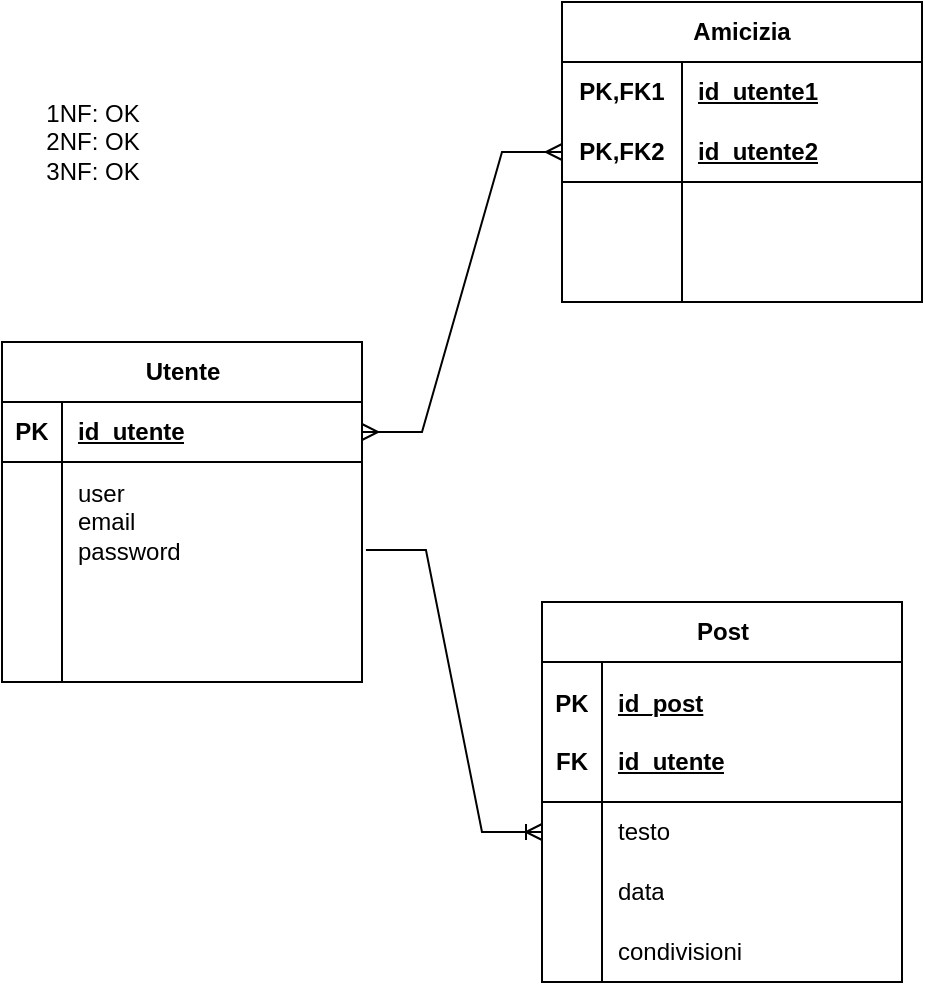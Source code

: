 <mxfile version="24.7.17">
  <diagram name="Pagina-1" id="065t_uHAr1euechTzKxA">
    <mxGraphModel dx="880" dy="1445" grid="1" gridSize="10" guides="1" tooltips="1" connect="1" arrows="1" fold="1" page="1" pageScale="1" pageWidth="1100" pageHeight="850" math="0" shadow="0">
      <root>
        <mxCell id="0" />
        <mxCell id="1" parent="0" />
        <mxCell id="DQjMUPPPb9E1a-MkCRJq-1" value="Utente" style="shape=table;startSize=30;container=1;collapsible=1;childLayout=tableLayout;fixedRows=1;rowLines=0;fontStyle=1;align=center;resizeLast=1;html=1;" vertex="1" parent="1">
          <mxGeometry x="150" y="50" width="180" height="170" as="geometry" />
        </mxCell>
        <mxCell id="DQjMUPPPb9E1a-MkCRJq-2" value="" style="shape=tableRow;horizontal=0;startSize=0;swimlaneHead=0;swimlaneBody=0;fillColor=none;collapsible=0;dropTarget=0;points=[[0,0.5],[1,0.5]];portConstraint=eastwest;top=0;left=0;right=0;bottom=1;" vertex="1" parent="DQjMUPPPb9E1a-MkCRJq-1">
          <mxGeometry y="30" width="180" height="30" as="geometry" />
        </mxCell>
        <mxCell id="DQjMUPPPb9E1a-MkCRJq-3" value="PK" style="shape=partialRectangle;connectable=0;fillColor=none;top=0;left=0;bottom=0;right=0;fontStyle=1;overflow=hidden;whiteSpace=wrap;html=1;" vertex="1" parent="DQjMUPPPb9E1a-MkCRJq-2">
          <mxGeometry width="30" height="30" as="geometry">
            <mxRectangle width="30" height="30" as="alternateBounds" />
          </mxGeometry>
        </mxCell>
        <mxCell id="DQjMUPPPb9E1a-MkCRJq-4" value="id_utente" style="shape=partialRectangle;connectable=0;fillColor=none;top=0;left=0;bottom=0;right=0;align=left;spacingLeft=6;fontStyle=5;overflow=hidden;whiteSpace=wrap;html=1;" vertex="1" parent="DQjMUPPPb9E1a-MkCRJq-2">
          <mxGeometry x="30" width="150" height="30" as="geometry">
            <mxRectangle width="150" height="30" as="alternateBounds" />
          </mxGeometry>
        </mxCell>
        <mxCell id="DQjMUPPPb9E1a-MkCRJq-5" value="" style="shape=tableRow;horizontal=0;startSize=0;swimlaneHead=0;swimlaneBody=0;fillColor=none;collapsible=0;dropTarget=0;points=[[0,0.5],[1,0.5]];portConstraint=eastwest;top=0;left=0;right=0;bottom=0;" vertex="1" parent="DQjMUPPPb9E1a-MkCRJq-1">
          <mxGeometry y="60" width="180" height="60" as="geometry" />
        </mxCell>
        <mxCell id="DQjMUPPPb9E1a-MkCRJq-6" value="" style="shape=partialRectangle;connectable=0;fillColor=none;top=0;left=0;bottom=0;right=0;editable=1;overflow=hidden;whiteSpace=wrap;html=1;" vertex="1" parent="DQjMUPPPb9E1a-MkCRJq-5">
          <mxGeometry width="30" height="60" as="geometry">
            <mxRectangle width="30" height="60" as="alternateBounds" />
          </mxGeometry>
        </mxCell>
        <mxCell id="DQjMUPPPb9E1a-MkCRJq-7" value="user&lt;div&gt;email&lt;/div&gt;&lt;div&gt;password&lt;/div&gt;" style="shape=partialRectangle;connectable=0;fillColor=none;top=0;left=0;bottom=0;right=0;align=left;spacingLeft=6;overflow=hidden;whiteSpace=wrap;html=1;" vertex="1" parent="DQjMUPPPb9E1a-MkCRJq-5">
          <mxGeometry x="30" width="150" height="60" as="geometry">
            <mxRectangle width="150" height="60" as="alternateBounds" />
          </mxGeometry>
        </mxCell>
        <mxCell id="DQjMUPPPb9E1a-MkCRJq-8" value="" style="shape=tableRow;horizontal=0;startSize=0;swimlaneHead=0;swimlaneBody=0;fillColor=none;collapsible=0;dropTarget=0;points=[[0,0.5],[1,0.5]];portConstraint=eastwest;top=0;left=0;right=0;bottom=0;" vertex="1" parent="DQjMUPPPb9E1a-MkCRJq-1">
          <mxGeometry y="120" width="180" height="20" as="geometry" />
        </mxCell>
        <mxCell id="DQjMUPPPb9E1a-MkCRJq-9" value="" style="shape=partialRectangle;connectable=0;fillColor=none;top=0;left=0;bottom=0;right=0;editable=1;overflow=hidden;whiteSpace=wrap;html=1;" vertex="1" parent="DQjMUPPPb9E1a-MkCRJq-8">
          <mxGeometry width="30" height="20" as="geometry">
            <mxRectangle width="30" height="20" as="alternateBounds" />
          </mxGeometry>
        </mxCell>
        <mxCell id="DQjMUPPPb9E1a-MkCRJq-10" value="" style="shape=partialRectangle;connectable=0;fillColor=none;top=0;left=0;bottom=0;right=0;align=left;spacingLeft=6;overflow=hidden;whiteSpace=wrap;html=1;" vertex="1" parent="DQjMUPPPb9E1a-MkCRJq-8">
          <mxGeometry x="30" width="150" height="20" as="geometry">
            <mxRectangle width="150" height="20" as="alternateBounds" />
          </mxGeometry>
        </mxCell>
        <mxCell id="DQjMUPPPb9E1a-MkCRJq-11" value="" style="shape=tableRow;horizontal=0;startSize=0;swimlaneHead=0;swimlaneBody=0;fillColor=none;collapsible=0;dropTarget=0;points=[[0,0.5],[1,0.5]];portConstraint=eastwest;top=0;left=0;right=0;bottom=0;" vertex="1" parent="DQjMUPPPb9E1a-MkCRJq-1">
          <mxGeometry y="140" width="180" height="30" as="geometry" />
        </mxCell>
        <mxCell id="DQjMUPPPb9E1a-MkCRJq-12" value="" style="shape=partialRectangle;connectable=0;fillColor=none;top=0;left=0;bottom=0;right=0;editable=1;overflow=hidden;whiteSpace=wrap;html=1;" vertex="1" parent="DQjMUPPPb9E1a-MkCRJq-11">
          <mxGeometry width="30" height="30" as="geometry">
            <mxRectangle width="30" height="30" as="alternateBounds" />
          </mxGeometry>
        </mxCell>
        <mxCell id="DQjMUPPPb9E1a-MkCRJq-13" value="" style="shape=partialRectangle;connectable=0;fillColor=none;top=0;left=0;bottom=0;right=0;align=left;spacingLeft=6;overflow=hidden;whiteSpace=wrap;html=1;" vertex="1" parent="DQjMUPPPb9E1a-MkCRJq-11">
          <mxGeometry x="30" width="150" height="30" as="geometry">
            <mxRectangle width="150" height="30" as="alternateBounds" />
          </mxGeometry>
        </mxCell>
        <mxCell id="DQjMUPPPb9E1a-MkCRJq-40" value="Amicizia" style="shape=table;startSize=30;container=1;collapsible=1;childLayout=tableLayout;fixedRows=1;rowLines=0;fontStyle=1;align=center;resizeLast=1;html=1;whiteSpace=wrap;" vertex="1" parent="1">
          <mxGeometry x="430" y="-120" width="180" height="150" as="geometry" />
        </mxCell>
        <mxCell id="DQjMUPPPb9E1a-MkCRJq-41" value="" style="shape=tableRow;horizontal=0;startSize=0;swimlaneHead=0;swimlaneBody=0;fillColor=none;collapsible=0;dropTarget=0;points=[[0,0.5],[1,0.5]];portConstraint=eastwest;top=0;left=0;right=0;bottom=0;html=1;" vertex="1" parent="DQjMUPPPb9E1a-MkCRJq-40">
          <mxGeometry y="30" width="180" height="30" as="geometry" />
        </mxCell>
        <mxCell id="DQjMUPPPb9E1a-MkCRJq-42" value="PK,FK1" style="shape=partialRectangle;connectable=0;fillColor=none;top=0;left=0;bottom=0;right=0;fontStyle=1;overflow=hidden;html=1;whiteSpace=wrap;" vertex="1" parent="DQjMUPPPb9E1a-MkCRJq-41">
          <mxGeometry width="60" height="30" as="geometry">
            <mxRectangle width="60" height="30" as="alternateBounds" />
          </mxGeometry>
        </mxCell>
        <mxCell id="DQjMUPPPb9E1a-MkCRJq-43" value="id_utente1" style="shape=partialRectangle;connectable=0;fillColor=none;top=0;left=0;bottom=0;right=0;align=left;spacingLeft=6;fontStyle=5;overflow=hidden;html=1;whiteSpace=wrap;" vertex="1" parent="DQjMUPPPb9E1a-MkCRJq-41">
          <mxGeometry x="60" width="120" height="30" as="geometry">
            <mxRectangle width="120" height="30" as="alternateBounds" />
          </mxGeometry>
        </mxCell>
        <mxCell id="DQjMUPPPb9E1a-MkCRJq-44" value="" style="shape=tableRow;horizontal=0;startSize=0;swimlaneHead=0;swimlaneBody=0;fillColor=none;collapsible=0;dropTarget=0;points=[[0,0.5],[1,0.5]];portConstraint=eastwest;top=0;left=0;right=0;bottom=1;html=1;" vertex="1" parent="DQjMUPPPb9E1a-MkCRJq-40">
          <mxGeometry y="60" width="180" height="30" as="geometry" />
        </mxCell>
        <mxCell id="DQjMUPPPb9E1a-MkCRJq-45" value="PK,FK2" style="shape=partialRectangle;connectable=0;fillColor=none;top=0;left=0;bottom=0;right=0;fontStyle=1;overflow=hidden;html=1;whiteSpace=wrap;" vertex="1" parent="DQjMUPPPb9E1a-MkCRJq-44">
          <mxGeometry width="60" height="30" as="geometry">
            <mxRectangle width="60" height="30" as="alternateBounds" />
          </mxGeometry>
        </mxCell>
        <mxCell id="DQjMUPPPb9E1a-MkCRJq-46" value="id_utente2" style="shape=partialRectangle;connectable=0;fillColor=none;top=0;left=0;bottom=0;right=0;align=left;spacingLeft=6;fontStyle=5;overflow=hidden;html=1;whiteSpace=wrap;" vertex="1" parent="DQjMUPPPb9E1a-MkCRJq-44">
          <mxGeometry x="60" width="120" height="30" as="geometry">
            <mxRectangle width="120" height="30" as="alternateBounds" />
          </mxGeometry>
        </mxCell>
        <mxCell id="DQjMUPPPb9E1a-MkCRJq-47" value="" style="shape=tableRow;horizontal=0;startSize=0;swimlaneHead=0;swimlaneBody=0;fillColor=none;collapsible=0;dropTarget=0;points=[[0,0.5],[1,0.5]];portConstraint=eastwest;top=0;left=0;right=0;bottom=0;html=1;" vertex="1" parent="DQjMUPPPb9E1a-MkCRJq-40">
          <mxGeometry y="90" width="180" height="30" as="geometry" />
        </mxCell>
        <mxCell id="DQjMUPPPb9E1a-MkCRJq-48" value="" style="shape=partialRectangle;connectable=0;fillColor=none;top=0;left=0;bottom=0;right=0;editable=1;overflow=hidden;html=1;whiteSpace=wrap;" vertex="1" parent="DQjMUPPPb9E1a-MkCRJq-47">
          <mxGeometry width="60" height="30" as="geometry">
            <mxRectangle width="60" height="30" as="alternateBounds" />
          </mxGeometry>
        </mxCell>
        <mxCell id="DQjMUPPPb9E1a-MkCRJq-49" value="" style="shape=partialRectangle;connectable=0;fillColor=none;top=0;left=0;bottom=0;right=0;align=left;spacingLeft=6;overflow=hidden;html=1;whiteSpace=wrap;" vertex="1" parent="DQjMUPPPb9E1a-MkCRJq-47">
          <mxGeometry x="60" width="120" height="30" as="geometry">
            <mxRectangle width="120" height="30" as="alternateBounds" />
          </mxGeometry>
        </mxCell>
        <mxCell id="DQjMUPPPb9E1a-MkCRJq-50" value="" style="shape=tableRow;horizontal=0;startSize=0;swimlaneHead=0;swimlaneBody=0;fillColor=none;collapsible=0;dropTarget=0;points=[[0,0.5],[1,0.5]];portConstraint=eastwest;top=0;left=0;right=0;bottom=0;html=1;" vertex="1" parent="DQjMUPPPb9E1a-MkCRJq-40">
          <mxGeometry y="120" width="180" height="30" as="geometry" />
        </mxCell>
        <mxCell id="DQjMUPPPb9E1a-MkCRJq-51" value="" style="shape=partialRectangle;connectable=0;fillColor=none;top=0;left=0;bottom=0;right=0;editable=1;overflow=hidden;html=1;whiteSpace=wrap;" vertex="1" parent="DQjMUPPPb9E1a-MkCRJq-50">
          <mxGeometry width="60" height="30" as="geometry">
            <mxRectangle width="60" height="30" as="alternateBounds" />
          </mxGeometry>
        </mxCell>
        <mxCell id="DQjMUPPPb9E1a-MkCRJq-52" value="" style="shape=partialRectangle;connectable=0;fillColor=none;top=0;left=0;bottom=0;right=0;align=left;spacingLeft=6;overflow=hidden;html=1;whiteSpace=wrap;" vertex="1" parent="DQjMUPPPb9E1a-MkCRJq-50">
          <mxGeometry x="60" width="120" height="30" as="geometry">
            <mxRectangle width="120" height="30" as="alternateBounds" />
          </mxGeometry>
        </mxCell>
        <mxCell id="DQjMUPPPb9E1a-MkCRJq-53" value="Post" style="shape=table;startSize=30;container=1;collapsible=1;childLayout=tableLayout;fixedRows=1;rowLines=0;fontStyle=1;align=center;resizeLast=1;html=1;" vertex="1" parent="1">
          <mxGeometry x="420" y="180" width="180" height="190" as="geometry" />
        </mxCell>
        <mxCell id="DQjMUPPPb9E1a-MkCRJq-54" value="" style="shape=tableRow;horizontal=0;startSize=0;swimlaneHead=0;swimlaneBody=0;fillColor=none;collapsible=0;dropTarget=0;points=[[0,0.5],[1,0.5]];portConstraint=eastwest;top=0;left=0;right=0;bottom=1;" vertex="1" parent="DQjMUPPPb9E1a-MkCRJq-53">
          <mxGeometry y="30" width="180" height="70" as="geometry" />
        </mxCell>
        <mxCell id="DQjMUPPPb9E1a-MkCRJq-55" value="PK&lt;div&gt;&lt;br&gt;&lt;/div&gt;&lt;div&gt;FK&lt;/div&gt;" style="shape=partialRectangle;connectable=0;fillColor=none;top=0;left=0;bottom=0;right=0;fontStyle=1;overflow=hidden;whiteSpace=wrap;html=1;" vertex="1" parent="DQjMUPPPb9E1a-MkCRJq-54">
          <mxGeometry width="30" height="70" as="geometry">
            <mxRectangle width="30" height="70" as="alternateBounds" />
          </mxGeometry>
        </mxCell>
        <mxCell id="DQjMUPPPb9E1a-MkCRJq-56" value="id_post&lt;div&gt;&lt;br&gt;&lt;/div&gt;&lt;div&gt;id_utente&lt;/div&gt;" style="shape=partialRectangle;connectable=0;fillColor=none;top=0;left=0;bottom=0;right=0;align=left;spacingLeft=6;fontStyle=5;overflow=hidden;whiteSpace=wrap;html=1;" vertex="1" parent="DQjMUPPPb9E1a-MkCRJq-54">
          <mxGeometry x="30" width="150" height="70" as="geometry">
            <mxRectangle width="150" height="70" as="alternateBounds" />
          </mxGeometry>
        </mxCell>
        <mxCell id="DQjMUPPPb9E1a-MkCRJq-57" value="" style="shape=tableRow;horizontal=0;startSize=0;swimlaneHead=0;swimlaneBody=0;fillColor=none;collapsible=0;dropTarget=0;points=[[0,0.5],[1,0.5]];portConstraint=eastwest;top=0;left=0;right=0;bottom=0;" vertex="1" parent="DQjMUPPPb9E1a-MkCRJq-53">
          <mxGeometry y="100" width="180" height="30" as="geometry" />
        </mxCell>
        <mxCell id="DQjMUPPPb9E1a-MkCRJq-58" value="" style="shape=partialRectangle;connectable=0;fillColor=none;top=0;left=0;bottom=0;right=0;editable=1;overflow=hidden;whiteSpace=wrap;html=1;" vertex="1" parent="DQjMUPPPb9E1a-MkCRJq-57">
          <mxGeometry width="30" height="30" as="geometry">
            <mxRectangle width="30" height="30" as="alternateBounds" />
          </mxGeometry>
        </mxCell>
        <mxCell id="DQjMUPPPb9E1a-MkCRJq-59" value="testo" style="shape=partialRectangle;connectable=0;fillColor=none;top=0;left=0;bottom=0;right=0;align=left;spacingLeft=6;overflow=hidden;whiteSpace=wrap;html=1;" vertex="1" parent="DQjMUPPPb9E1a-MkCRJq-57">
          <mxGeometry x="30" width="150" height="30" as="geometry">
            <mxRectangle width="150" height="30" as="alternateBounds" />
          </mxGeometry>
        </mxCell>
        <mxCell id="DQjMUPPPb9E1a-MkCRJq-60" value="" style="shape=tableRow;horizontal=0;startSize=0;swimlaneHead=0;swimlaneBody=0;fillColor=none;collapsible=0;dropTarget=0;points=[[0,0.5],[1,0.5]];portConstraint=eastwest;top=0;left=0;right=0;bottom=0;" vertex="1" parent="DQjMUPPPb9E1a-MkCRJq-53">
          <mxGeometry y="130" width="180" height="30" as="geometry" />
        </mxCell>
        <mxCell id="DQjMUPPPb9E1a-MkCRJq-61" value="" style="shape=partialRectangle;connectable=0;fillColor=none;top=0;left=0;bottom=0;right=0;editable=1;overflow=hidden;whiteSpace=wrap;html=1;" vertex="1" parent="DQjMUPPPb9E1a-MkCRJq-60">
          <mxGeometry width="30" height="30" as="geometry">
            <mxRectangle width="30" height="30" as="alternateBounds" />
          </mxGeometry>
        </mxCell>
        <mxCell id="DQjMUPPPb9E1a-MkCRJq-62" value="data" style="shape=partialRectangle;connectable=0;fillColor=none;top=0;left=0;bottom=0;right=0;align=left;spacingLeft=6;overflow=hidden;whiteSpace=wrap;html=1;" vertex="1" parent="DQjMUPPPb9E1a-MkCRJq-60">
          <mxGeometry x="30" width="150" height="30" as="geometry">
            <mxRectangle width="150" height="30" as="alternateBounds" />
          </mxGeometry>
        </mxCell>
        <mxCell id="DQjMUPPPb9E1a-MkCRJq-63" value="" style="shape=tableRow;horizontal=0;startSize=0;swimlaneHead=0;swimlaneBody=0;fillColor=none;collapsible=0;dropTarget=0;points=[[0,0.5],[1,0.5]];portConstraint=eastwest;top=0;left=0;right=0;bottom=0;" vertex="1" parent="DQjMUPPPb9E1a-MkCRJq-53">
          <mxGeometry y="160" width="180" height="30" as="geometry" />
        </mxCell>
        <mxCell id="DQjMUPPPb9E1a-MkCRJq-64" value="" style="shape=partialRectangle;connectable=0;fillColor=none;top=0;left=0;bottom=0;right=0;editable=1;overflow=hidden;whiteSpace=wrap;html=1;" vertex="1" parent="DQjMUPPPb9E1a-MkCRJq-63">
          <mxGeometry width="30" height="30" as="geometry">
            <mxRectangle width="30" height="30" as="alternateBounds" />
          </mxGeometry>
        </mxCell>
        <mxCell id="DQjMUPPPb9E1a-MkCRJq-65" value="condivisioni" style="shape=partialRectangle;connectable=0;fillColor=none;top=0;left=0;bottom=0;right=0;align=left;spacingLeft=6;overflow=hidden;whiteSpace=wrap;html=1;" vertex="1" parent="DQjMUPPPb9E1a-MkCRJq-63">
          <mxGeometry x="30" width="150" height="30" as="geometry">
            <mxRectangle width="150" height="30" as="alternateBounds" />
          </mxGeometry>
        </mxCell>
        <mxCell id="DQjMUPPPb9E1a-MkCRJq-66" value="" style="edgeStyle=entityRelationEdgeStyle;fontSize=12;html=1;endArrow=ERoneToMany;rounded=0;exitX=1.011;exitY=0.733;exitDx=0;exitDy=0;entryX=0;entryY=0.5;entryDx=0;entryDy=0;exitPerimeter=0;" edge="1" parent="1" source="DQjMUPPPb9E1a-MkCRJq-5" target="DQjMUPPPb9E1a-MkCRJq-57">
          <mxGeometry width="100" height="100" relative="1" as="geometry">
            <mxPoint x="400" y="360" as="sourcePoint" />
            <mxPoint x="500" y="260" as="targetPoint" />
            <Array as="points">
              <mxPoint x="250" y="250" />
              <mxPoint x="280" y="340" />
              <mxPoint x="280" y="340" />
            </Array>
          </mxGeometry>
        </mxCell>
        <mxCell id="DQjMUPPPb9E1a-MkCRJq-67" value="" style="edgeStyle=entityRelationEdgeStyle;fontSize=12;html=1;endArrow=ERmany;startArrow=ERmany;rounded=0;exitX=1;exitY=0.5;exitDx=0;exitDy=0;entryX=0;entryY=0.5;entryDx=0;entryDy=0;" edge="1" parent="1" source="DQjMUPPPb9E1a-MkCRJq-2" target="DQjMUPPPb9E1a-MkCRJq-44">
          <mxGeometry width="100" height="100" relative="1" as="geometry">
            <mxPoint x="400" y="160" as="sourcePoint" />
            <mxPoint x="500" y="60" as="targetPoint" />
            <Array as="points">
              <mxPoint x="360" y="60" />
              <mxPoint x="340" y="-80" />
              <mxPoint x="370" y="-20" />
              <mxPoint x="210" y="-80" />
              <mxPoint x="330" y="60" />
              <mxPoint x="360" y="-40" />
            </Array>
          </mxGeometry>
        </mxCell>
        <mxCell id="DQjMUPPPb9E1a-MkCRJq-68" value="1NF: OK&lt;div&gt;2NF: OK&lt;/div&gt;&lt;div&gt;3NF: OK&lt;/div&gt;" style="text;html=1;align=center;verticalAlign=middle;resizable=0;points=[];autosize=1;strokeColor=none;fillColor=none;" vertex="1" parent="1">
          <mxGeometry x="160" y="-80" width="70" height="60" as="geometry" />
        </mxCell>
      </root>
    </mxGraphModel>
  </diagram>
</mxfile>
